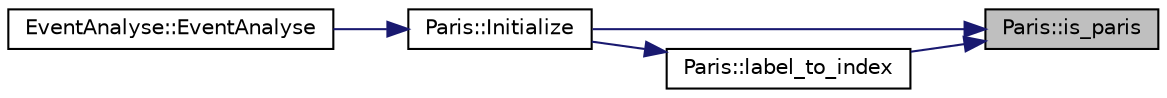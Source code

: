 digraph "Paris::is_paris"
{
 // LATEX_PDF_SIZE
  edge [fontname="Helvetica",fontsize="10",labelfontname="Helvetica",labelfontsize="10"];
  node [fontname="Helvetica",fontsize="10",shape=record];
  rankdir="RL";
  Node1 [label="Paris::is_paris",height=0.2,width=0.4,color="black", fillcolor="grey75", style="filled", fontcolor="black",tooltip=" "];
  Node1 -> Node2 [dir="back",color="midnightblue",fontsize="10",style="solid",fontname="Helvetica"];
  Node2 [label="Paris::Initialize",height=0.2,width=0.4,color="black", fillcolor="white", style="filled",URL="$class_paris.html#accb2dc0034a5913574a98e2d47409bcf",tooltip=" "];
  Node2 -> Node3 [dir="back",color="midnightblue",fontsize="10",style="solid",fontname="Helvetica"];
  Node3 [label="EventAnalyse::EventAnalyse",height=0.2,width=0.4,color="black", fillcolor="white", style="filled",URL="$class_event_analyse.html#ad1a958082173e421e93221ce6759c850",tooltip=" "];
  Node1 -> Node4 [dir="back",color="midnightblue",fontsize="10",style="solid",fontname="Helvetica"];
  Node4 [label="Paris::label_to_index",height=0.2,width=0.4,color="black", fillcolor="white", style="filled",URL="$class_paris.html#a060a9d4c6345e7b73ac62ad5aee1bd23",tooltip=" "];
  Node4 -> Node2 [dir="back",color="midnightblue",fontsize="10",style="solid",fontname="Helvetica"];
}
